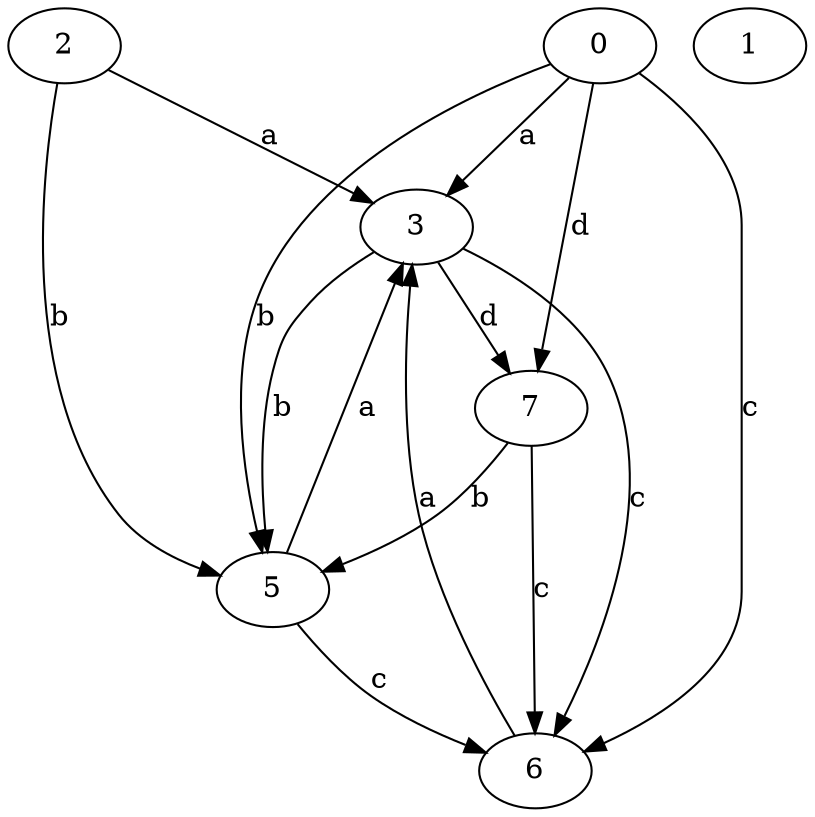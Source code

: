 strict digraph  {
2;
3;
5;
0;
6;
7;
1;
2 -> 3  [label=a];
2 -> 5  [label=b];
3 -> 5  [label=b];
3 -> 6  [label=c];
3 -> 7  [label=d];
5 -> 3  [label=a];
5 -> 6  [label=c];
0 -> 3  [label=a];
0 -> 5  [label=b];
0 -> 6  [label=c];
0 -> 7  [label=d];
6 -> 3  [label=a];
7 -> 5  [label=b];
7 -> 6  [label=c];
}
